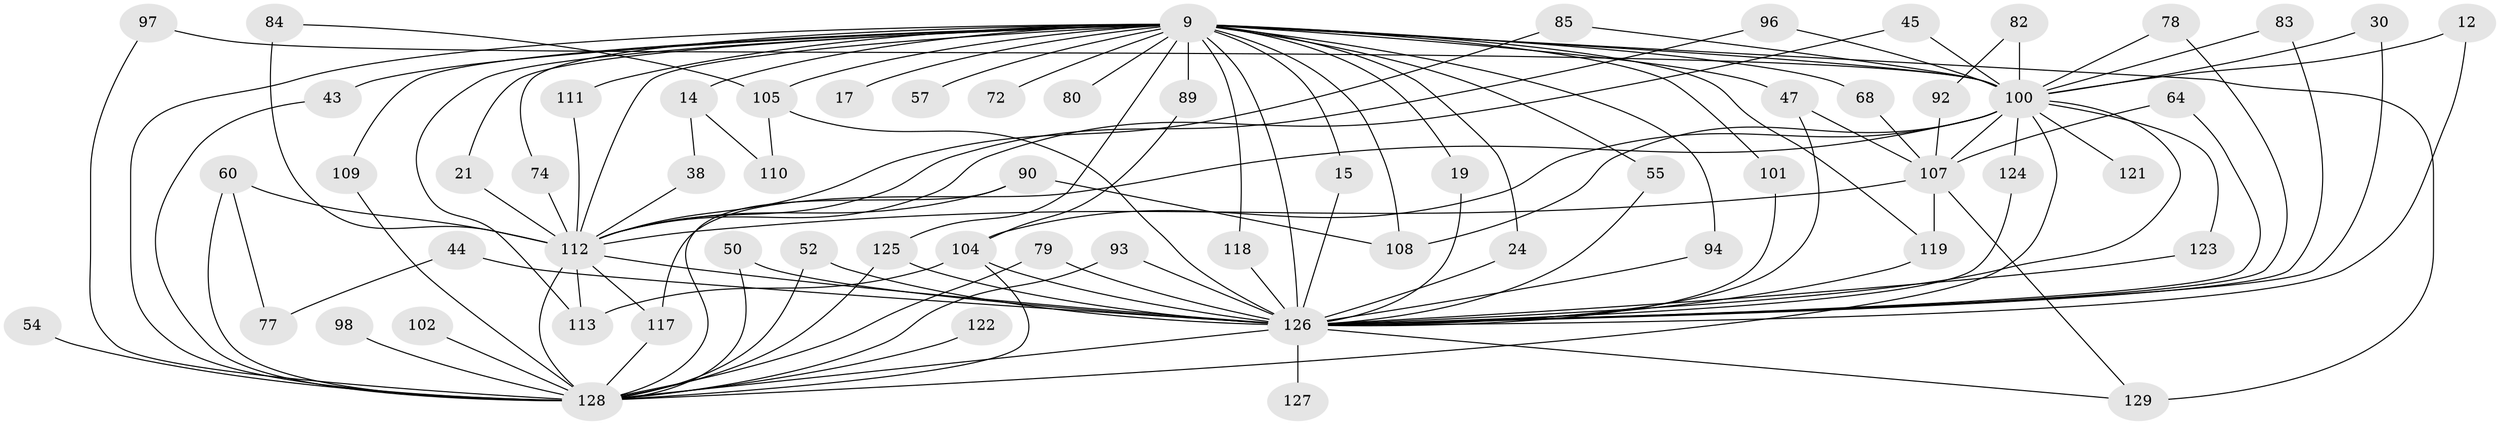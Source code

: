 // original degree distribution, {20: 0.015503875968992248, 23: 0.015503875968992248, 29: 0.007751937984496124, 31: 0.007751937984496124, 22: 0.007751937984496124, 21: 0.007751937984496124, 19: 0.007751937984496124, 27: 0.007751937984496124, 3: 0.2248062015503876, 2: 0.5503875968992248, 12: 0.007751937984496124, 4: 0.07751937984496124, 8: 0.007751937984496124, 9: 0.007751937984496124, 5: 0.031007751937984496, 7: 0.007751937984496124, 6: 0.007751937984496124}
// Generated by graph-tools (version 1.1) at 2025/43/03/09/25 04:43:35]
// undirected, 64 vertices, 122 edges
graph export_dot {
graph [start="1"]
  node [color=gray90,style=filled];
  9 [super="+6+3"];
  12;
  14;
  15;
  17;
  19;
  21;
  24;
  30;
  38;
  43 [super="+42"];
  44;
  45;
  47 [super="+28"];
  50;
  52;
  54;
  55;
  57;
  60 [super="+29+41+37"];
  64;
  68;
  72;
  74;
  77;
  78;
  79;
  80;
  82;
  83;
  84 [super="+63"];
  85;
  89;
  90 [super="+49"];
  92;
  93 [super="+59"];
  94;
  96;
  97;
  98;
  100 [super="+76+95+8+31"];
  101;
  102;
  104 [super="+67+99+103"];
  105 [super="+35"];
  107 [super="+23+34+88"];
  108 [super="+62"];
  109;
  110;
  111;
  112 [super="+33+69+48+91"];
  113 [super="+86"];
  117 [super="+73"];
  118;
  119 [super="+114"];
  121;
  122;
  123 [super="+22"];
  124;
  125 [super="+70+106"];
  126 [super="+25+5+116"];
  127;
  128 [super="+11+46+10"];
  129 [super="+120"];
  9 -- 15;
  9 -- 43 [weight=3];
  9 -- 55;
  9 -- 72 [weight=2];
  9 -- 109;
  9 -- 129;
  9 -- 74;
  9 -- 14 [weight=2];
  9 -- 21;
  9 -- 24;
  9 -- 89 [weight=2];
  9 -- 105 [weight=2];
  9 -- 118;
  9 -- 57 [weight=2];
  9 -- 68;
  9 -- 80 [weight=2];
  9 -- 17 [weight=2];
  9 -- 19;
  9 -- 94;
  9 -- 101;
  9 -- 111;
  9 -- 47;
  9 -- 128 [weight=9];
  9 -- 112 [weight=2];
  9 -- 108;
  9 -- 125 [weight=2];
  9 -- 113;
  9 -- 119;
  9 -- 100 [weight=11];
  9 -- 126 [weight=10];
  12 -- 100;
  12 -- 126;
  14 -- 38;
  14 -- 110;
  15 -- 126;
  19 -- 126;
  21 -- 112;
  24 -- 126;
  30 -- 100;
  30 -- 126;
  38 -- 112;
  43 -- 128;
  44 -- 77;
  44 -- 126 [weight=2];
  45 -- 112;
  45 -- 100;
  47 -- 107;
  47 -- 126;
  50 -- 128;
  50 -- 126;
  52 -- 128;
  52 -- 126;
  54 -- 128;
  55 -- 126;
  60 -- 77;
  60 -- 128 [weight=5];
  60 -- 112;
  64 -- 107;
  64 -- 126;
  68 -- 107;
  74 -- 112;
  78 -- 100;
  78 -- 126;
  79 -- 128;
  79 -- 126;
  82 -- 92;
  82 -- 100 [weight=2];
  83 -- 100;
  83 -- 126;
  84 -- 105;
  84 -- 112 [weight=2];
  85 -- 112;
  85 -- 100;
  89 -- 104;
  90 -- 128 [weight=2];
  90 -- 112;
  90 -- 108;
  92 -- 107;
  93 -- 128;
  93 -- 126 [weight=2];
  94 -- 126;
  96 -- 112;
  96 -- 100;
  97 -- 128;
  97 -- 100;
  98 -- 128 [weight=2];
  100 -- 107 [weight=4];
  100 -- 128 [weight=4];
  100 -- 108;
  100 -- 117;
  100 -- 121 [weight=2];
  100 -- 123 [weight=2];
  100 -- 124;
  100 -- 126 [weight=7];
  100 -- 104 [weight=3];
  101 -- 126;
  102 -- 128 [weight=2];
  104 -- 128 [weight=3];
  104 -- 126 [weight=2];
  104 -- 113;
  105 -- 110;
  105 -- 126;
  107 -- 112 [weight=3];
  107 -- 119;
  107 -- 129;
  109 -- 128;
  111 -- 112;
  112 -- 128;
  112 -- 126 [weight=11];
  112 -- 117;
  112 -- 113;
  117 -- 128;
  118 -- 126;
  119 -- 126;
  122 -- 128;
  123 -- 126 [weight=2];
  124 -- 126;
  125 -- 128 [weight=2];
  125 -- 126 [weight=2];
  126 -- 128 [weight=6];
  126 -- 129;
  126 -- 127;
}
